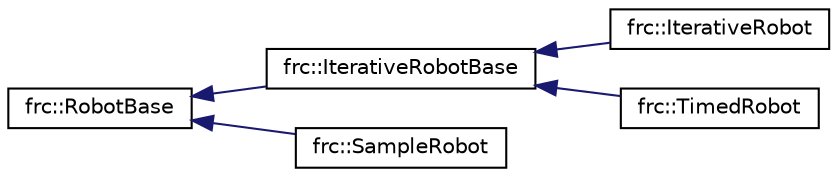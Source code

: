 digraph "Graphical Class Hierarchy"
{
  edge [fontname="Helvetica",fontsize="10",labelfontname="Helvetica",labelfontsize="10"];
  node [fontname="Helvetica",fontsize="10",shape=record];
  rankdir="LR";
  Node1 [label="frc::RobotBase",height=0.2,width=0.4,color="black", fillcolor="white", style="filled",URL="$classfrc_1_1RobotBase.html",tooltip="Implement a Robot Program framework. "];
  Node1 -> Node2 [dir="back",color="midnightblue",fontsize="10",style="solid",fontname="Helvetica"];
  Node2 [label="frc::IterativeRobotBase",height=0.2,width=0.4,color="black", fillcolor="white", style="filled",URL="$classfrc_1_1IterativeRobotBase.html",tooltip="IterativeRobotBase implements a specific type of robot program framework, extending the RobotBase cla..."];
  Node2 -> Node3 [dir="back",color="midnightblue",fontsize="10",style="solid",fontname="Helvetica"];
  Node3 [label="frc::IterativeRobot",height=0.2,width=0.4,color="black", fillcolor="white", style="filled",URL="$classfrc_1_1IterativeRobot.html",tooltip="IterativeRobot implements the IterativeRobotBase robot program framework. "];
  Node2 -> Node4 [dir="back",color="midnightblue",fontsize="10",style="solid",fontname="Helvetica"];
  Node4 [label="frc::TimedRobot",height=0.2,width=0.4,color="black", fillcolor="white", style="filled",URL="$classfrc_1_1TimedRobot.html",tooltip="TimedRobot implements the IterativeRobotBase robot program framework. "];
  Node1 -> Node5 [dir="back",color="midnightblue",fontsize="10",style="solid",fontname="Helvetica"];
  Node5 [label="frc::SampleRobot",height=0.2,width=0.4,color="black", fillcolor="white", style="filled",URL="$classfrc_1_1SampleRobot.html"];
}
